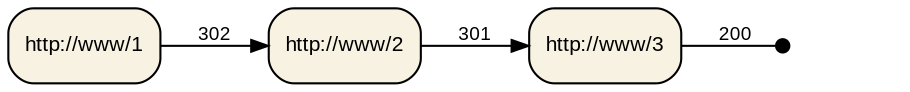 digraph "iudex-gems" {
  rankdir=LR;
  bgcolor="transparent";
  edge [ arrowsize=0.80, fontname=Arial, fontsize=9 ];
  node [ shape=box, style="filled,rounded", fillcolor="#f7f2e1", fontsize=10, fontname=Arial ];

  u1 [ label="http://www/1" ]
  u2 [ label="http://www/2" ]
  u3 [ label="http://www/3" ]
  done [ style=invis ];

  u1 -> u2 [ label=302 ];
  u2 -> u3 [ label=301 ];
  u3 -> done [ label=200, arrowhead=dot ];
}
